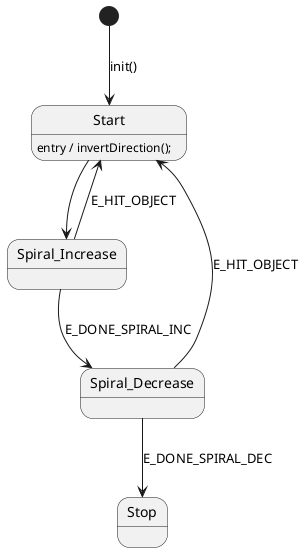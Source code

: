 @startuml
[*] --> Start: init()
Start: entry / invertDirection();

Start --> Spiral_Increase
Spiral_Increase--> Spiral_Decrease: E_DONE_SPIRAL_INC
Spiral_Increase --> Start: E_HIT_OBJECT

Spiral_Decrease --> Start: E_HIT_OBJECT
Spiral_Decrease --> Stop: E_DONE_SPIRAL_DEC


@enduml